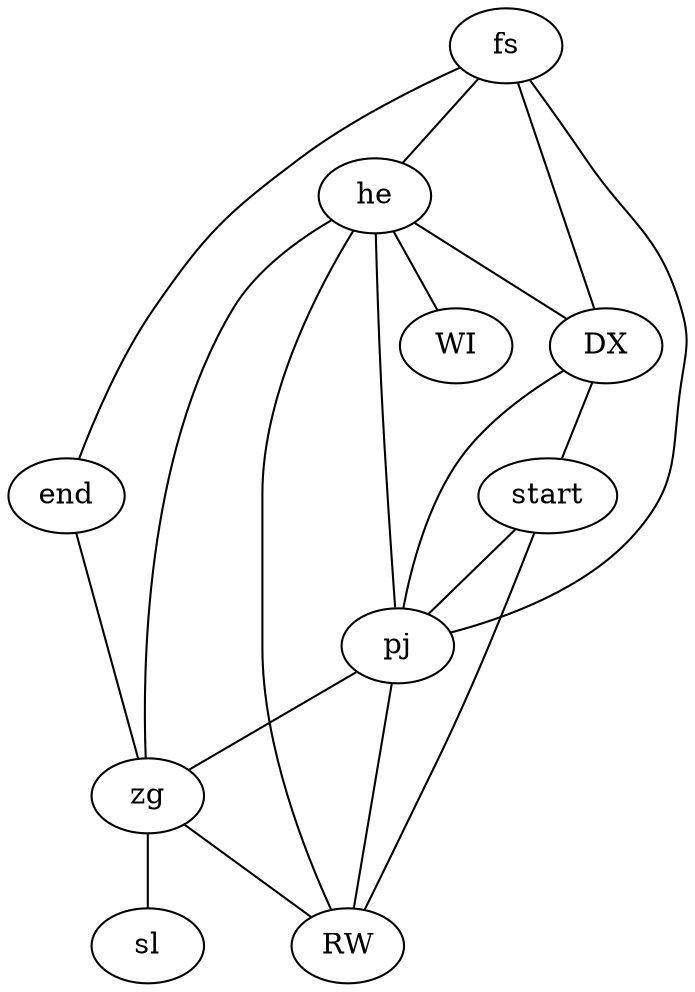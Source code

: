 strict graph  {
fs;
end;
he;
DX;
start;
pj;
zg;
sl;
RW;
WI;
fs -- end;
fs -- he;
fs -- DX;
fs -- pj;
end -- zg;
he -- DX;
he -- pj;
he -- RW;
he -- WI;
he -- zg;
DX -- start;
DX -- pj;
start -- pj;
start -- RW;
pj -- zg;
pj -- RW;
zg -- sl;
zg -- RW;
}
